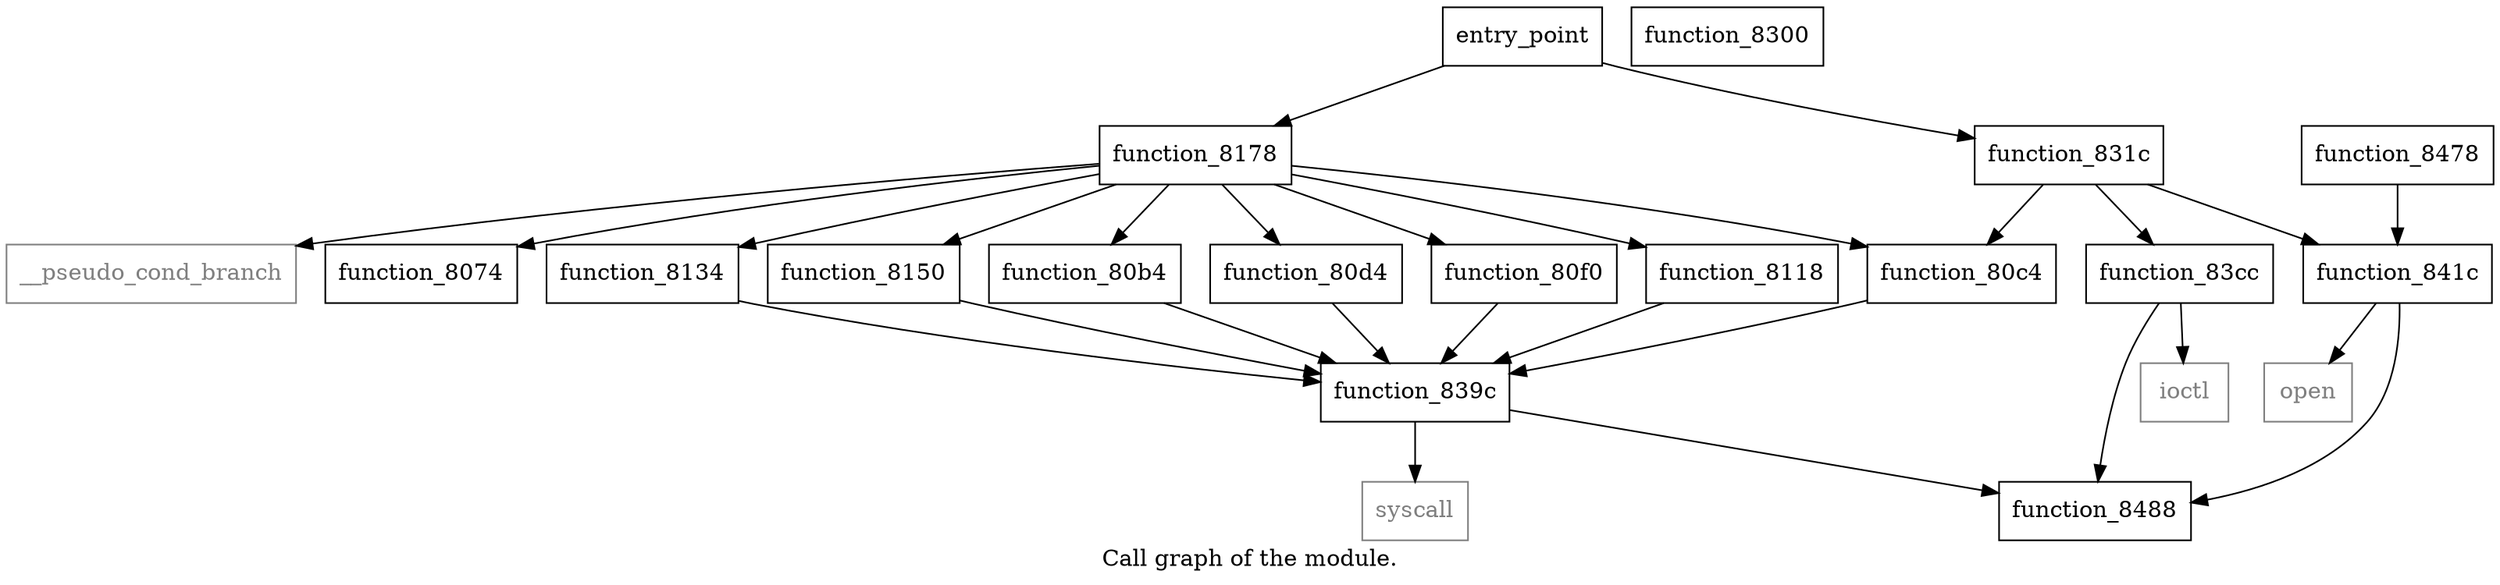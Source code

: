 digraph "Call graph of the module." {
  label="Call graph of the module.";
  node [shape=record];

  Node___pseudo_cond_branch [color="gray50", fontcolor="gray50", label="{__pseudo_cond_branch}"];
  Node_syscall [color="gray50", fontcolor="gray50", label="{syscall}"];
  Node_ioctl [color="gray50", fontcolor="gray50", label="{ioctl}"];
  Node_open [color="gray50", fontcolor="gray50", label="{open}"];
  Node_function_8074 [label="{function_8074}"];
  Node_function_80b4 [label="{function_80b4}"];
  Node_function_80c4 [label="{function_80c4}"];
  Node_function_80d4 [label="{function_80d4}"];
  Node_function_80f0 [label="{function_80f0}"];
  Node_function_8118 [label="{function_8118}"];
  Node_function_8134 [label="{function_8134}"];
  Node_function_8150 [label="{function_8150}"];
  Node_function_8488 [label="{function_8488}"];
  Node_function_8178 [label="{function_8178}"];
  Node_function_8300 [label="{function_8300}"];
  Node_function_831c [label="{function_831c}"];
  Node_entry_point [label="{entry_point}"];
  Node_function_839c [label="{function_839c}"];
  Node_function_83cc [label="{function_83cc}"];
  Node_function_841c [label="{function_841c}"];
  Node_function_8478 [label="{function_8478}"];
  Node_function_80b4 -> Node_function_839c;
  Node_function_80c4 -> Node_function_839c;
  Node_function_80d4 -> Node_function_839c;
  Node_function_80f0 -> Node_function_839c;
  Node_function_8118 -> Node_function_839c;
  Node_function_8134 -> Node_function_839c;
  Node_function_8150 -> Node_function_839c;
  Node_function_8178 -> Node___pseudo_cond_branch;
  Node_function_8178 -> Node_function_8074;
  Node_function_8178 -> Node_function_80b4;
  Node_function_8178 -> Node_function_80c4;
  Node_function_8178 -> Node_function_80d4;
  Node_function_8178 -> Node_function_80f0;
  Node_function_8178 -> Node_function_8118;
  Node_function_8178 -> Node_function_8134;
  Node_function_8178 -> Node_function_8150;
  Node_function_831c -> Node_function_80c4;
  Node_function_831c -> Node_function_83cc;
  Node_function_831c -> Node_function_841c;
  Node_entry_point -> Node_function_8178;
  Node_entry_point -> Node_function_831c;
  Node_function_839c -> Node_syscall;
  Node_function_839c -> Node_function_8488;
  Node_function_83cc -> Node_ioctl;
  Node_function_83cc -> Node_function_8488;
  Node_function_841c -> Node_open;
  Node_function_841c -> Node_function_8488;
  Node_function_8478 -> Node_function_841c;
}
